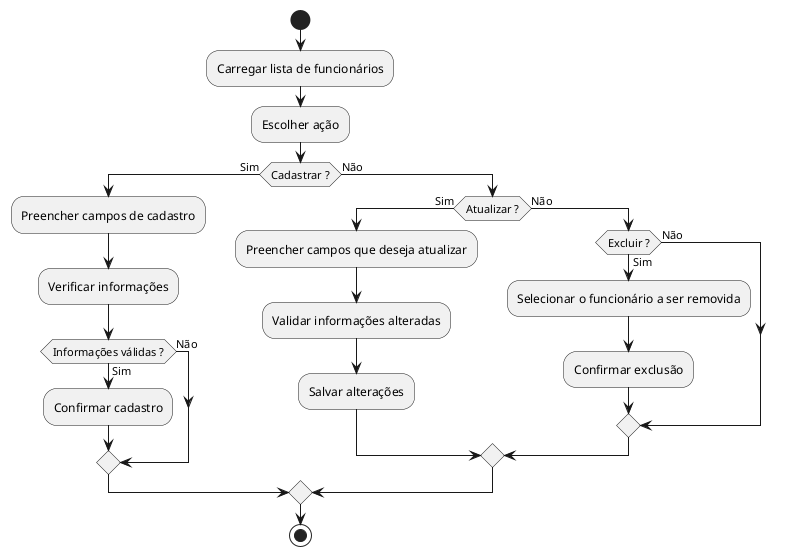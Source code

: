 @startuml
start
:Carregar lista de funcionários;
:Escolher ação;
if (Cadastrar ?) then (Sim)
    :Preencher campos de cadastro;
    :Verificar informações;
    if (Informações válidas ?) then (Sim)
        :Confirmar cadastro;
    else (Não)
    endif
else (Não)
    if (Atualizar ?) then (Sim)
        :Preencher campos que deseja atualizar;
        :Validar informações alteradas;
        :Salvar alterações;
    else (Não)
        if (Excluir ?) then (Sim)
            :Selecionar o funcionário a ser removida;
            :Confirmar exclusão;
        else (Não)
        endif
    endif
endif
stop
@enduml